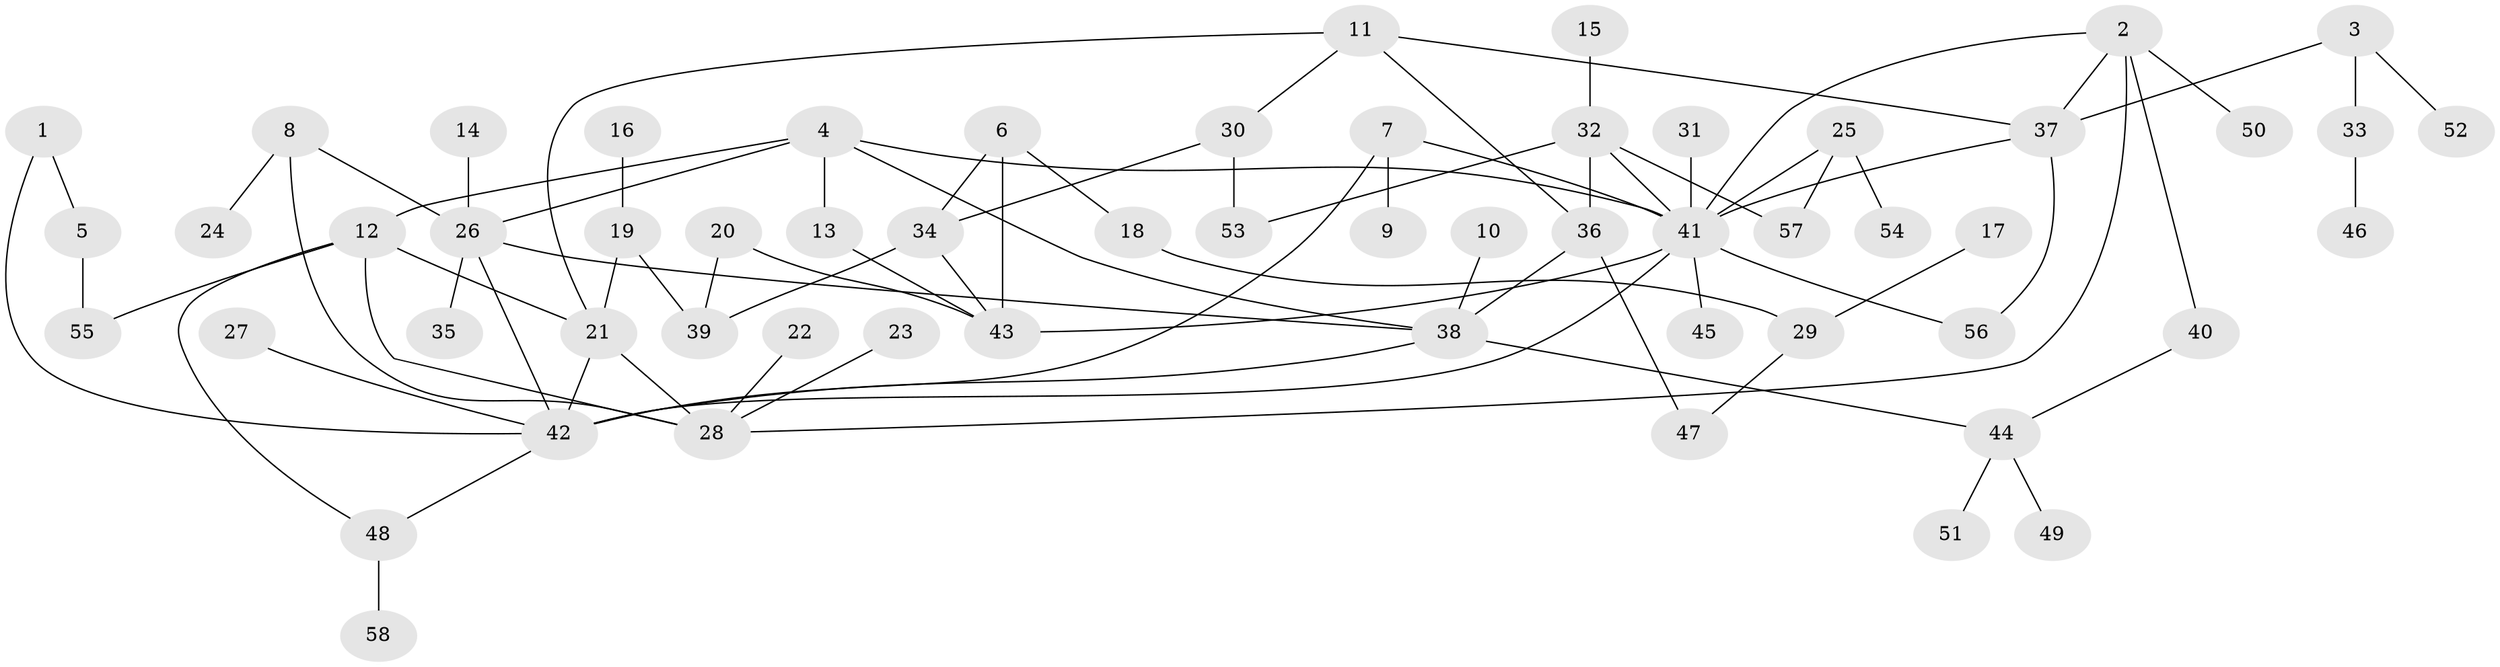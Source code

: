 // original degree distribution, {3: 0.1565217391304348, 7: 0.034782608695652174, 2: 0.33043478260869563, 4: 0.10434782608695652, 6: 0.008695652173913044, 5: 0.05217391304347826, 1: 0.3130434782608696}
// Generated by graph-tools (version 1.1) at 2025/49/03/09/25 03:49:20]
// undirected, 58 vertices, 81 edges
graph export_dot {
graph [start="1"]
  node [color=gray90,style=filled];
  1;
  2;
  3;
  4;
  5;
  6;
  7;
  8;
  9;
  10;
  11;
  12;
  13;
  14;
  15;
  16;
  17;
  18;
  19;
  20;
  21;
  22;
  23;
  24;
  25;
  26;
  27;
  28;
  29;
  30;
  31;
  32;
  33;
  34;
  35;
  36;
  37;
  38;
  39;
  40;
  41;
  42;
  43;
  44;
  45;
  46;
  47;
  48;
  49;
  50;
  51;
  52;
  53;
  54;
  55;
  56;
  57;
  58;
  1 -- 5 [weight=1.0];
  1 -- 42 [weight=1.0];
  2 -- 28 [weight=1.0];
  2 -- 37 [weight=1.0];
  2 -- 40 [weight=1.0];
  2 -- 41 [weight=1.0];
  2 -- 50 [weight=1.0];
  3 -- 33 [weight=1.0];
  3 -- 37 [weight=1.0];
  3 -- 52 [weight=1.0];
  4 -- 12 [weight=1.0];
  4 -- 13 [weight=1.0];
  4 -- 26 [weight=1.0];
  4 -- 38 [weight=1.0];
  4 -- 41 [weight=1.0];
  5 -- 55 [weight=1.0];
  6 -- 18 [weight=1.0];
  6 -- 34 [weight=1.0];
  6 -- 43 [weight=1.0];
  7 -- 9 [weight=1.0];
  7 -- 41 [weight=1.0];
  7 -- 42 [weight=1.0];
  8 -- 24 [weight=1.0];
  8 -- 26 [weight=1.0];
  8 -- 28 [weight=1.0];
  10 -- 38 [weight=1.0];
  11 -- 21 [weight=1.0];
  11 -- 30 [weight=1.0];
  11 -- 36 [weight=1.0];
  11 -- 37 [weight=1.0];
  12 -- 21 [weight=1.0];
  12 -- 28 [weight=1.0];
  12 -- 48 [weight=1.0];
  12 -- 55 [weight=1.0];
  13 -- 43 [weight=1.0];
  14 -- 26 [weight=1.0];
  15 -- 32 [weight=1.0];
  16 -- 19 [weight=1.0];
  17 -- 29 [weight=1.0];
  18 -- 29 [weight=1.0];
  19 -- 21 [weight=1.0];
  19 -- 39 [weight=1.0];
  20 -- 39 [weight=1.0];
  20 -- 43 [weight=1.0];
  21 -- 28 [weight=1.0];
  21 -- 42 [weight=1.0];
  22 -- 28 [weight=1.0];
  23 -- 28 [weight=1.0];
  25 -- 41 [weight=1.0];
  25 -- 54 [weight=1.0];
  25 -- 57 [weight=1.0];
  26 -- 35 [weight=1.0];
  26 -- 38 [weight=1.0];
  26 -- 42 [weight=1.0];
  27 -- 42 [weight=1.0];
  29 -- 47 [weight=1.0];
  30 -- 34 [weight=1.0];
  30 -- 53 [weight=1.0];
  31 -- 41 [weight=1.0];
  32 -- 36 [weight=1.0];
  32 -- 41 [weight=1.0];
  32 -- 53 [weight=1.0];
  32 -- 57 [weight=1.0];
  33 -- 46 [weight=1.0];
  34 -- 39 [weight=1.0];
  34 -- 43 [weight=1.0];
  36 -- 38 [weight=1.0];
  36 -- 47 [weight=1.0];
  37 -- 41 [weight=1.0];
  37 -- 56 [weight=1.0];
  38 -- 42 [weight=1.0];
  38 -- 44 [weight=1.0];
  40 -- 44 [weight=1.0];
  41 -- 42 [weight=1.0];
  41 -- 43 [weight=1.0];
  41 -- 45 [weight=1.0];
  41 -- 56 [weight=1.0];
  42 -- 48 [weight=1.0];
  44 -- 49 [weight=1.0];
  44 -- 51 [weight=1.0];
  48 -- 58 [weight=1.0];
}
